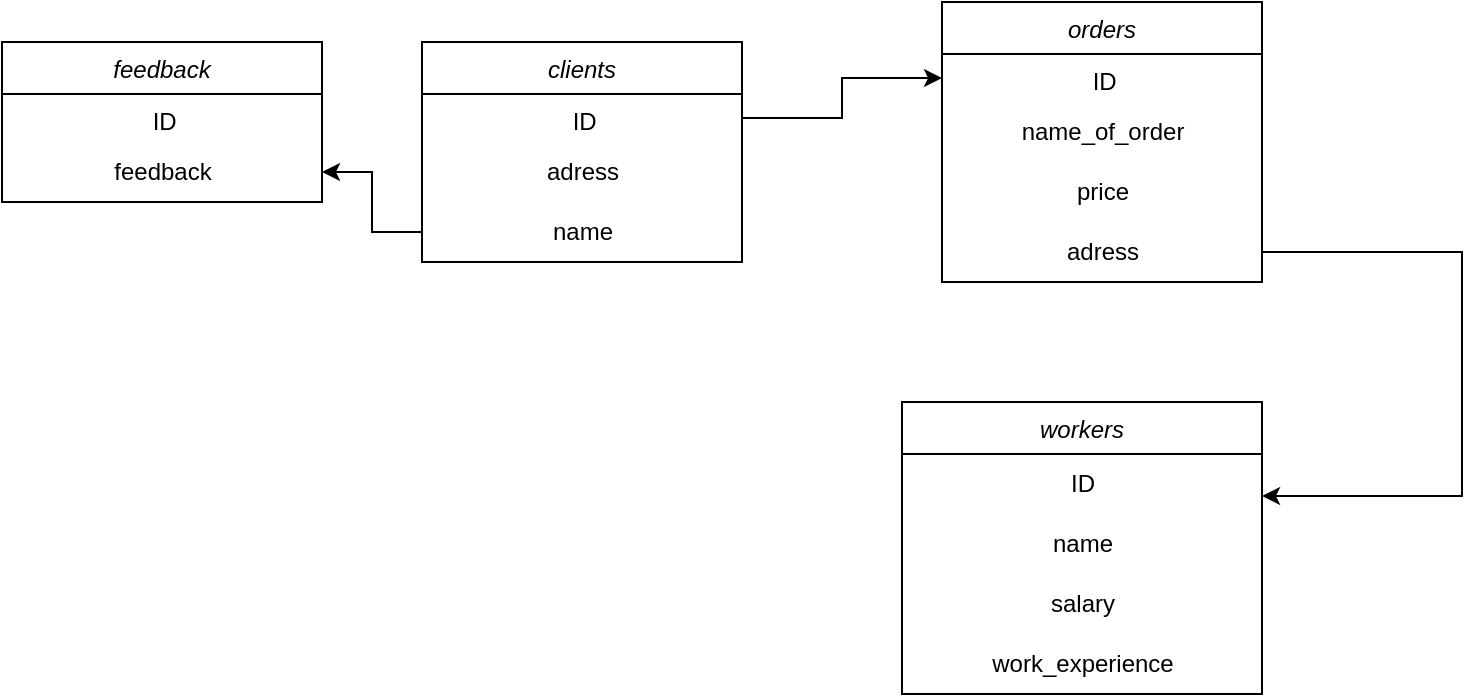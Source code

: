 <mxfile version="22.1.11" type="github">
  <diagram id="C5RBs43oDa-KdzZeNtuy" name="Page-1">
    <mxGraphModel dx="1386" dy="791" grid="1" gridSize="10" guides="1" tooltips="1" connect="1" arrows="1" fold="1" page="1" pageScale="1" pageWidth="827" pageHeight="1169" math="0" shadow="0">
      <root>
        <mxCell id="WIyWlLk6GJQsqaUBKTNV-0" />
        <mxCell id="WIyWlLk6GJQsqaUBKTNV-1" parent="WIyWlLk6GJQsqaUBKTNV-0" />
        <mxCell id="zkfFHV4jXpPFQw0GAbJ--0" value="clients&#xa;" style="swimlane;fontStyle=2;align=center;verticalAlign=top;childLayout=stackLayout;horizontal=1;startSize=26;horizontalStack=0;resizeParent=1;resizeLast=0;collapsible=1;marginBottom=0;rounded=0;shadow=0;strokeWidth=1;" parent="WIyWlLk6GJQsqaUBKTNV-1" vertex="1">
          <mxGeometry x="240" y="110" width="160" height="110" as="geometry">
            <mxRectangle x="230" y="140" width="160" height="26" as="alternateBounds" />
          </mxGeometry>
        </mxCell>
        <mxCell id="h3SCFviuEIRZKAf3hWA4-0" value="&amp;nbsp; &amp;nbsp; &amp;nbsp; &amp;nbsp; &amp;nbsp; &amp;nbsp; &amp;nbsp; &amp;nbsp; &amp;nbsp; &amp;nbsp; &amp;nbsp; ID" style="text;whiteSpace=wrap;html=1;" vertex="1" parent="zkfFHV4jXpPFQw0GAbJ--0">
          <mxGeometry y="26" width="160" height="24" as="geometry" />
        </mxCell>
        <mxCell id="_65C3d9pdAbiMTmxkQqj-1" value="adress" style="text;html=1;align=center;verticalAlign=middle;resizable=0;points=[];autosize=1;strokeColor=none;fillColor=none;" parent="zkfFHV4jXpPFQw0GAbJ--0" vertex="1">
          <mxGeometry y="50" width="160" height="30" as="geometry" />
        </mxCell>
        <mxCell id="_65C3d9pdAbiMTmxkQqj-0" value="name" style="text;html=1;align=center;verticalAlign=middle;resizable=0;points=[];autosize=1;strokeColor=none;fillColor=none;" parent="zkfFHV4jXpPFQw0GAbJ--0" vertex="1">
          <mxGeometry y="80" width="160" height="30" as="geometry" />
        </mxCell>
        <mxCell id="_65C3d9pdAbiMTmxkQqj-4" value="workers&#xa;" style="swimlane;fontStyle=2;align=center;verticalAlign=top;childLayout=stackLayout;horizontal=1;startSize=26;horizontalStack=0;resizeParent=1;resizeLast=0;collapsible=1;marginBottom=0;rounded=0;shadow=0;strokeWidth=1;" parent="WIyWlLk6GJQsqaUBKTNV-1" vertex="1">
          <mxGeometry x="480" y="290" width="180" height="146" as="geometry">
            <mxRectangle x="230" y="140" width="160" height="26" as="alternateBounds" />
          </mxGeometry>
        </mxCell>
        <mxCell id="_65C3d9pdAbiMTmxkQqj-8" value="ID" style="text;html=1;align=center;verticalAlign=middle;resizable=0;points=[];autosize=1;strokeColor=none;fillColor=none;" parent="_65C3d9pdAbiMTmxkQqj-4" vertex="1">
          <mxGeometry y="26" width="180" height="30" as="geometry" />
        </mxCell>
        <mxCell id="h3SCFviuEIRZKAf3hWA4-7" value="name" style="text;html=1;align=center;verticalAlign=middle;resizable=0;points=[];autosize=1;strokeColor=none;fillColor=none;" vertex="1" parent="_65C3d9pdAbiMTmxkQqj-4">
          <mxGeometry y="56" width="180" height="30" as="geometry" />
        </mxCell>
        <mxCell id="h3SCFviuEIRZKAf3hWA4-22" value="salary" style="text;html=1;align=center;verticalAlign=middle;resizable=0;points=[];autosize=1;strokeColor=none;fillColor=none;" vertex="1" parent="_65C3d9pdAbiMTmxkQqj-4">
          <mxGeometry y="86" width="180" height="30" as="geometry" />
        </mxCell>
        <mxCell id="h3SCFviuEIRZKAf3hWA4-23" value="work_experience" style="text;html=1;align=center;verticalAlign=middle;resizable=0;points=[];autosize=1;strokeColor=none;fillColor=none;" vertex="1" parent="_65C3d9pdAbiMTmxkQqj-4">
          <mxGeometry y="116" width="180" height="30" as="geometry" />
        </mxCell>
        <mxCell id="h3SCFviuEIRZKAf3hWA4-3" value="orders" style="swimlane;fontStyle=2;align=center;verticalAlign=top;childLayout=stackLayout;horizontal=1;startSize=26;horizontalStack=0;resizeParent=1;resizeLast=0;collapsible=1;marginBottom=0;rounded=0;shadow=0;strokeWidth=1;" vertex="1" parent="WIyWlLk6GJQsqaUBKTNV-1">
          <mxGeometry x="500" y="90" width="160" height="140" as="geometry">
            <mxRectangle x="230" y="140" width="160" height="26" as="alternateBounds" />
          </mxGeometry>
        </mxCell>
        <mxCell id="h3SCFviuEIRZKAf3hWA4-4" value="&amp;nbsp; &amp;nbsp; &amp;nbsp; &amp;nbsp; &amp;nbsp; &amp;nbsp; &amp;nbsp; &amp;nbsp; &amp;nbsp; &amp;nbsp; &amp;nbsp; ID" style="text;whiteSpace=wrap;html=1;" vertex="1" parent="h3SCFviuEIRZKAf3hWA4-3">
          <mxGeometry y="26" width="160" height="24" as="geometry" />
        </mxCell>
        <mxCell id="h3SCFviuEIRZKAf3hWA4-5" value="name_of_order" style="text;html=1;align=center;verticalAlign=middle;resizable=0;points=[];autosize=1;strokeColor=none;fillColor=none;" vertex="1" parent="h3SCFviuEIRZKAf3hWA4-3">
          <mxGeometry y="50" width="160" height="30" as="geometry" />
        </mxCell>
        <mxCell id="h3SCFviuEIRZKAf3hWA4-6" value="price" style="text;html=1;align=center;verticalAlign=middle;resizable=0;points=[];autosize=1;strokeColor=none;fillColor=none;" vertex="1" parent="h3SCFviuEIRZKAf3hWA4-3">
          <mxGeometry y="80" width="160" height="30" as="geometry" />
        </mxCell>
        <mxCell id="h3SCFviuEIRZKAf3hWA4-19" value="adress" style="text;html=1;align=center;verticalAlign=middle;resizable=0;points=[];autosize=1;strokeColor=none;fillColor=none;" vertex="1" parent="h3SCFviuEIRZKAf3hWA4-3">
          <mxGeometry y="110" width="160" height="30" as="geometry" />
        </mxCell>
        <mxCell id="h3SCFviuEIRZKAf3hWA4-24" value="feedback" style="swimlane;fontStyle=2;align=center;verticalAlign=top;childLayout=stackLayout;horizontal=1;startSize=26;horizontalStack=0;resizeParent=1;resizeLast=0;collapsible=1;marginBottom=0;rounded=0;shadow=0;strokeWidth=1;" vertex="1" parent="WIyWlLk6GJQsqaUBKTNV-1">
          <mxGeometry x="30" y="110" width="160" height="80" as="geometry">
            <mxRectangle x="230" y="140" width="160" height="26" as="alternateBounds" />
          </mxGeometry>
        </mxCell>
        <mxCell id="h3SCFviuEIRZKAf3hWA4-25" value="&amp;nbsp; &amp;nbsp; &amp;nbsp; &amp;nbsp; &amp;nbsp; &amp;nbsp; &amp;nbsp; &amp;nbsp; &amp;nbsp; &amp;nbsp; &amp;nbsp; ID" style="text;whiteSpace=wrap;html=1;" vertex="1" parent="h3SCFviuEIRZKAf3hWA4-24">
          <mxGeometry y="26" width="160" height="24" as="geometry" />
        </mxCell>
        <mxCell id="h3SCFviuEIRZKAf3hWA4-27" value="feedback" style="text;html=1;align=center;verticalAlign=middle;resizable=0;points=[];autosize=1;strokeColor=none;fillColor=none;" vertex="1" parent="h3SCFviuEIRZKAf3hWA4-24">
          <mxGeometry y="50" width="160" height="30" as="geometry" />
        </mxCell>
        <mxCell id="h3SCFviuEIRZKAf3hWA4-32" value="" style="edgeStyle=orthogonalEdgeStyle;rounded=0;orthogonalLoop=1;jettySize=auto;html=1;" edge="1" parent="WIyWlLk6GJQsqaUBKTNV-1" source="_65C3d9pdAbiMTmxkQqj-0" target="h3SCFviuEIRZKAf3hWA4-27">
          <mxGeometry relative="1" as="geometry" />
        </mxCell>
        <mxCell id="h3SCFviuEIRZKAf3hWA4-34" style="edgeStyle=orthogonalEdgeStyle;rounded=0;orthogonalLoop=1;jettySize=auto;html=1;" edge="1" parent="WIyWlLk6GJQsqaUBKTNV-1" source="h3SCFviuEIRZKAf3hWA4-0" target="h3SCFviuEIRZKAf3hWA4-4">
          <mxGeometry relative="1" as="geometry" />
        </mxCell>
        <mxCell id="h3SCFviuEIRZKAf3hWA4-37" value="" style="endArrow=classic;html=1;rounded=0;entryX=1;entryY=0.7;entryDx=0;entryDy=0;entryPerimeter=0;" edge="1" parent="WIyWlLk6GJQsqaUBKTNV-1" source="h3SCFviuEIRZKAf3hWA4-19" target="_65C3d9pdAbiMTmxkQqj-8">
          <mxGeometry width="50" height="50" relative="1" as="geometry">
            <mxPoint x="390" y="430" as="sourcePoint" />
            <mxPoint x="760" y="330" as="targetPoint" />
            <Array as="points">
              <mxPoint x="760" y="215" />
              <mxPoint x="760" y="337" />
            </Array>
          </mxGeometry>
        </mxCell>
      </root>
    </mxGraphModel>
  </diagram>
</mxfile>
